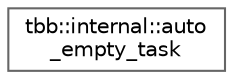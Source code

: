 digraph "类继承关系图"
{
 // LATEX_PDF_SIZE
  bgcolor="transparent";
  edge [fontname=Helvetica,fontsize=10,labelfontname=Helvetica,labelfontsize=10];
  node [fontname=Helvetica,fontsize=10,shape=box,height=0.2,width=0.4];
  rankdir="LR";
  Node0 [id="Node000000",label="tbb::internal::auto\l_empty_task",height=0.2,width=0.4,color="grey40", fillcolor="white", style="filled",URL="$classtbb_1_1internal_1_1auto__empty__task.html",tooltip="Smart holder for the empty task class with automatic destruction"];
}
